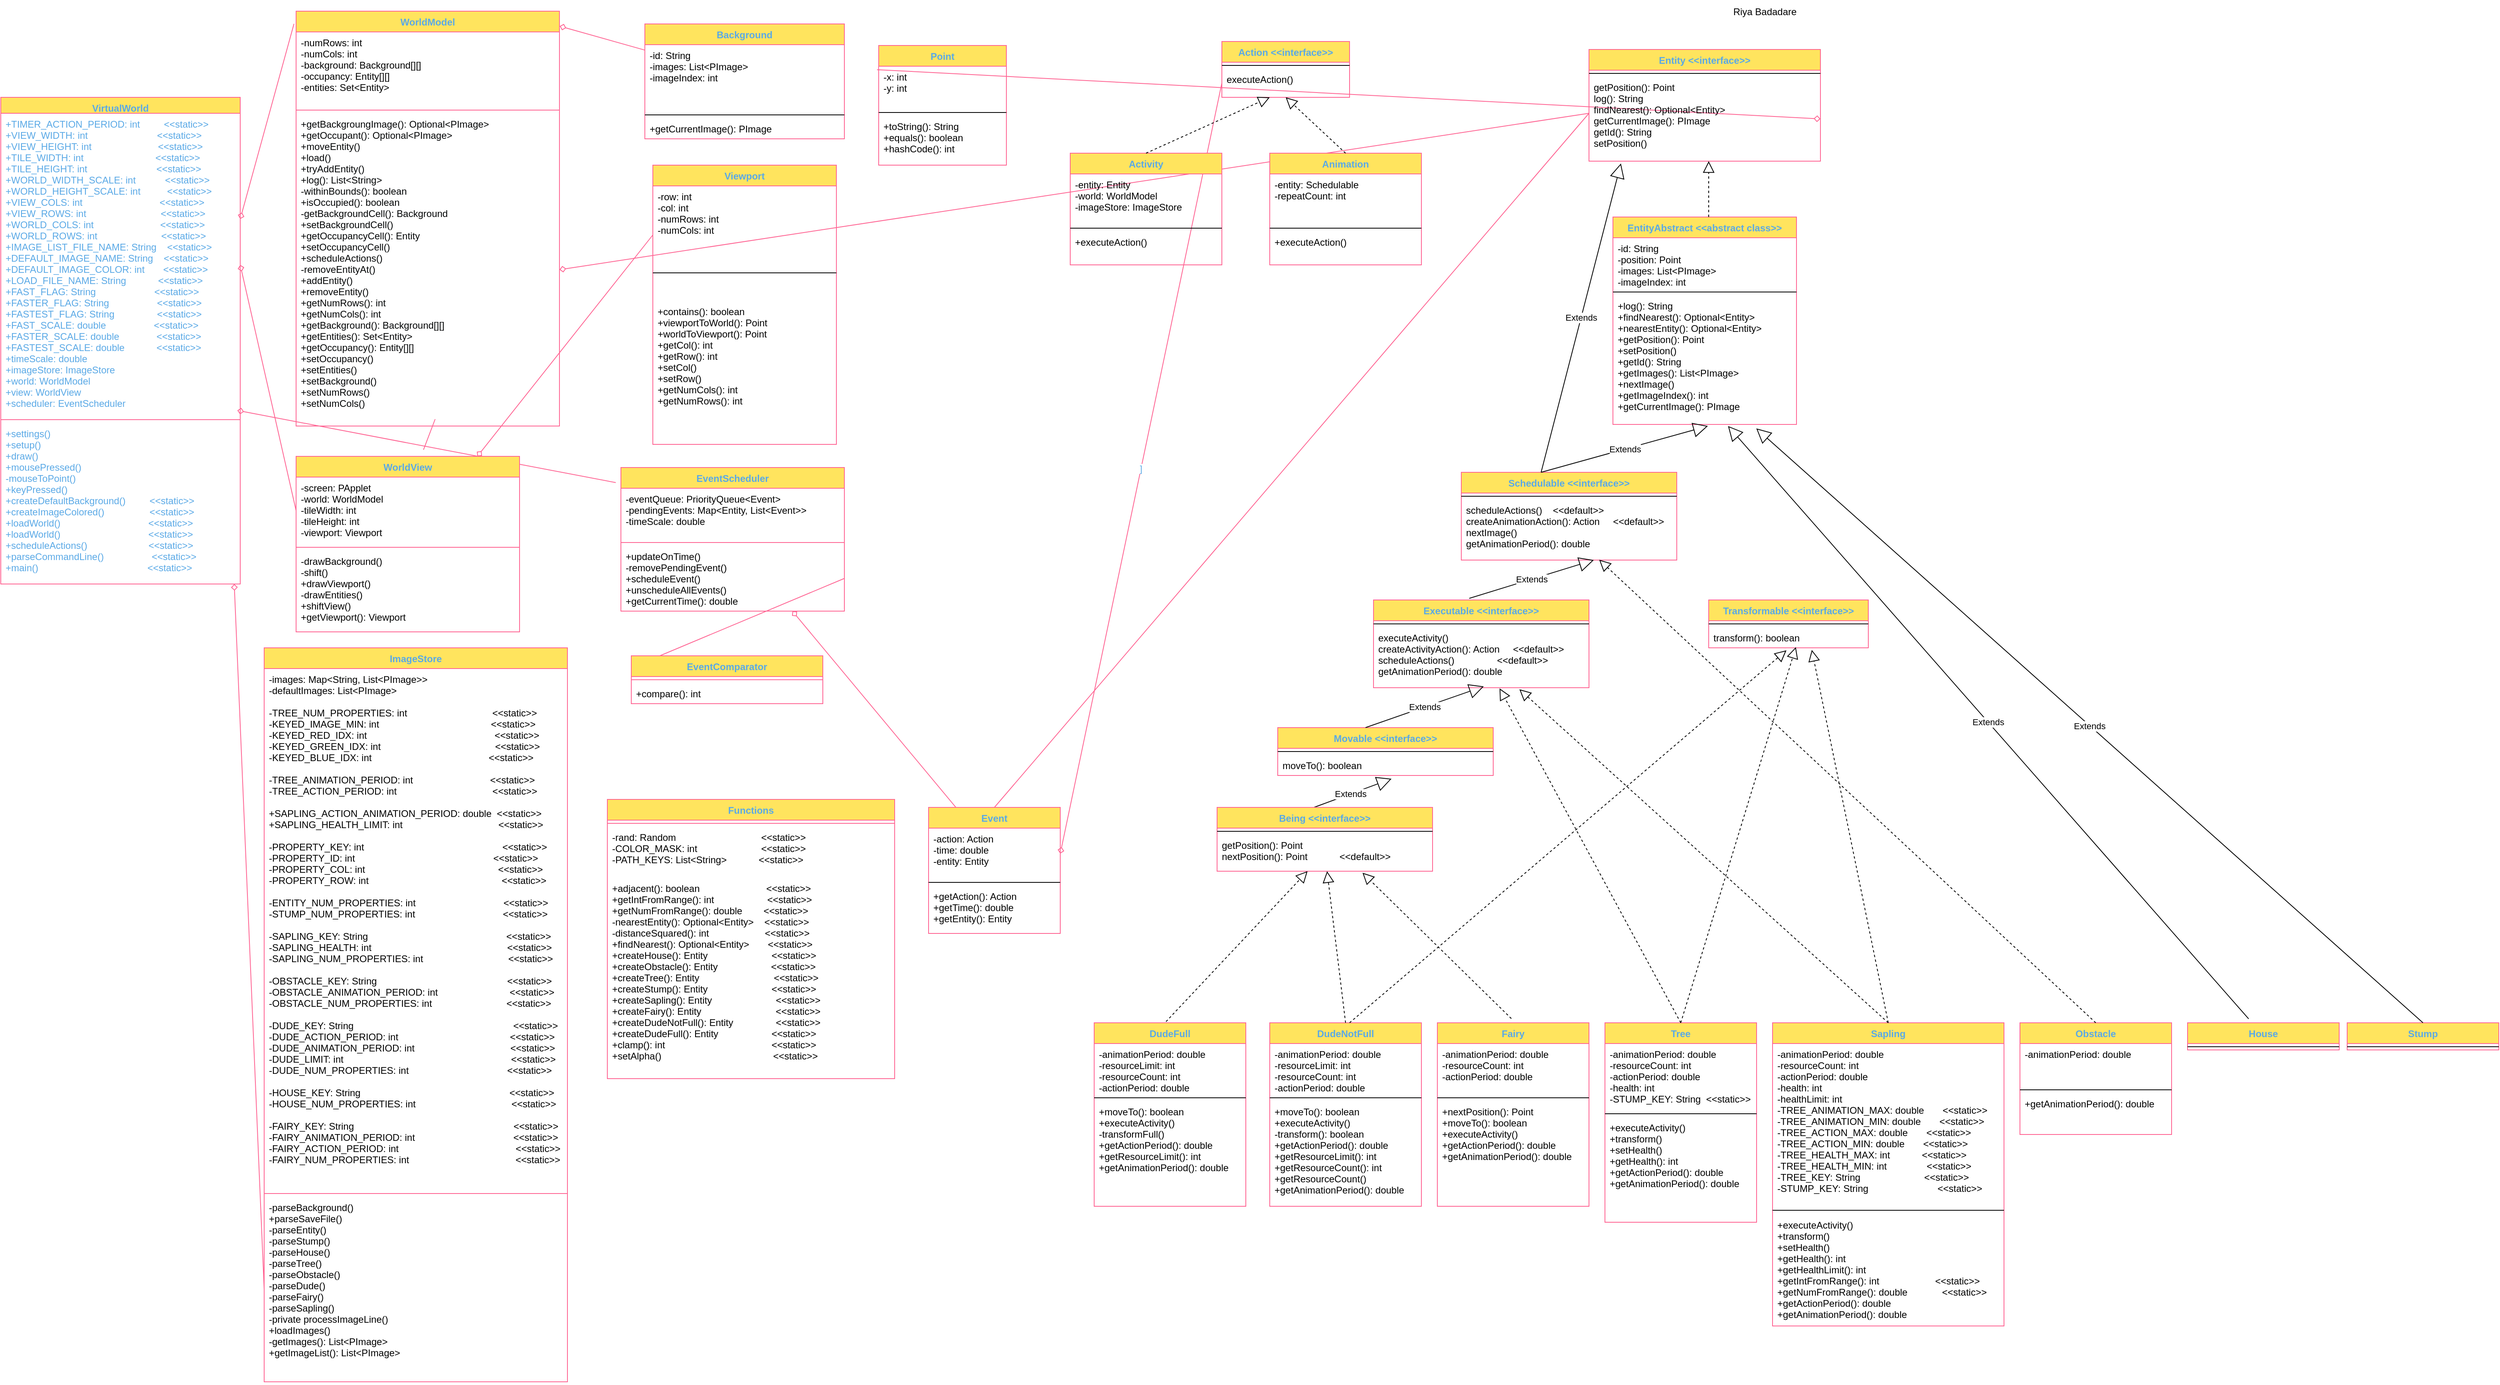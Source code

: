 <mxfile version="20.8.23" type="google"><diagram id="C5RBs43oDa-KdzZeNtuy" name="Page 2"><mxGraphModel dx="1266" dy="635" grid="1" gridSize="10" guides="1" tooltips="1" connect="1" arrows="1" fold="1" page="1" pageScale="1" pageWidth="827" pageHeight="1169" math="0" shadow="0"><root><mxCell id="WIyWlLk6GJQsqaUBKTNV-0"/><mxCell id="WIyWlLk6GJQsqaUBKTNV-1" parent="WIyWlLk6GJQsqaUBKTNV-0"/><mxCell id="nQWvkJgEmfBVC41Sxnat-74" value="" style="graphMlID=e0;endArrow=none;strokeColor=#FF6392;strokeWidth=1.0;startArrow=diamond;startFill=0;endFill=1;exitX=1;exitY=0.25;exitDx=0;exitDy=0;fontColor=#5AA9E6;entryX=-0.008;entryY=-0.286;entryDx=0;entryDy=0;entryPerimeter=0;" parent="WIyWlLk6GJQsqaUBKTNV-1" source="nQWvkJgEmfBVC41Sxnat-89" target="nQWvkJgEmfBVC41Sxnat-96" edge="1"><mxGeometry relative="1" as="geometry"/></mxCell><mxCell id="nQWvkJgEmfBVC41Sxnat-75" value="" style="graphMlID=e1;endArrow=none;strokeColor=#FF6392;strokeWidth=1.0;startArrow=diamond;startFill=0;endFill=1;exitX=1;exitY=0.5;exitDx=0;exitDy=0;fontColor=#5AA9E6;entryX=0;entryY=0.5;entryDx=0;entryDy=0;" parent="WIyWlLk6GJQsqaUBKTNV-1" source="nQWvkJgEmfBVC41Sxnat-90" target="nQWvkJgEmfBVC41Sxnat-98" edge="1"><mxGeometry relative="1" as="geometry"/></mxCell><mxCell id="nQWvkJgEmfBVC41Sxnat-76" value="" style="graphMlID=e2;endArrow=none;strokeColor=#FF6392;strokeWidth=1.0;startArrow=diamond;startFill=0;endFill=1;fontColor=#5AA9E6;entryX=0;entryY=0.25;entryDx=0;entryDy=0;" parent="WIyWlLk6GJQsqaUBKTNV-1" source="nQWvkJgEmfBVC41Sxnat-97" target="nQWvkJgEmfBVC41Sxnat-126" edge="1"><mxGeometry relative="1" as="geometry"><mxPoint x="648" y="240" as="sourcePoint"/></mxGeometry></mxCell><mxCell id="nQWvkJgEmfBVC41Sxnat-77" value="" style="graphMlID=e3;endArrow=none;strokeColor=#FF6392;strokeWidth=1.0;startArrow=diamond;startFill=0;endFill=1;exitX=0.988;exitY=-0.077;exitDx=0;exitDy=0;exitPerimeter=0;fontColor=#5AA9E6;entryX=-0.023;entryY=0.105;entryDx=0;entryDy=0;entryPerimeter=0;" parent="WIyWlLk6GJQsqaUBKTNV-1" source="nQWvkJgEmfBVC41Sxnat-92" target="nQWvkJgEmfBVC41Sxnat-101" edge="1"><mxGeometry relative="1" as="geometry"><mxPoint x="840" y="580" as="targetPoint"/></mxGeometry></mxCell><mxCell id="nQWvkJgEmfBVC41Sxnat-78" value="" style="graphMlID=e4;endArrow=none;strokeColor=#FF6392;strokeWidth=1.0;startArrow=diamond;startFill=0;endFill=1;exitX=0.975;exitY=1;exitDx=0;exitDy=0;exitPerimeter=0;fontColor=#5AA9E6;entryX=0;entryY=0.5;entryDx=0;entryDy=0;" parent="WIyWlLk6GJQsqaUBKTNV-1" source="nQWvkJgEmfBVC41Sxnat-92" target="nQWvkJgEmfBVC41Sxnat-109" edge="1"><mxGeometry relative="1" as="geometry"/></mxCell><mxCell id="nQWvkJgEmfBVC41Sxnat-79" value="" style="graphMlID=e5;endArrow=none;strokeColor=#FF6392;strokeWidth=1.0;startArrow=diamond;startFill=0;endFill=1;fontColor=#5AA9E6;exitX=1.001;exitY=-0.077;exitDx=0;exitDy=0;exitPerimeter=0;" parent="WIyWlLk6GJQsqaUBKTNV-1" source="nQWvkJgEmfBVC41Sxnat-94" target="nQWvkJgEmfBVC41Sxnat-119" edge="1"><mxGeometry relative="1" as="geometry"/></mxCell><mxCell id="nQWvkJgEmfBVC41Sxnat-80" value="" style="graphMlID=e6;endArrow=none;strokeColor=#FF6392;strokeWidth=1.0;startArrow=diamond;startFill=0;endFill=1;fontColor=#5AA9E6;" parent="WIyWlLk6GJQsqaUBKTNV-1" source="nQWvkJgEmfBVC41Sxnat-101" target="nQWvkJgEmfBVC41Sxnat-131" edge="1"><mxGeometry relative="1" as="geometry"/></mxCell><mxCell id="nQWvkJgEmfBVC41Sxnat-81" value="" style="graphMlID=e7;endArrow=none;strokeColor=#FF6392;strokeWidth=1.0;startArrow=none;startFill=1;endFill=1;fontColor=#5AA9E6;entryX=0;entryY=0.25;entryDx=0;entryDy=0;exitX=1;exitY=0.5;exitDx=0;exitDy=0;" parent="WIyWlLk6GJQsqaUBKTNV-1" source="nQWvkJgEmfBVC41Sxnat-104" target="nQWvkJgEmfBVC41Sxnat-110" edge="1"><mxGeometry relative="1" as="geometry"/></mxCell><mxCell id="nQWvkJgEmfBVC41Sxnat-82" value="" style="graphMlID=e8;endArrow=none;strokeColor=#FF6392;strokeWidth=1.0;startArrow=diamond;startFill=0;endFill=1;fontColor=#5AA9E6;exitX=1;exitY=0.5;exitDx=0;exitDy=0;" parent="WIyWlLk6GJQsqaUBKTNV-1" source="nQWvkJgEmfBVC41Sxnat-96" edge="1"><mxGeometry relative="1" as="geometry"><mxPoint x="710" y="80" as="sourcePoint"/><mxPoint x="2010" y="170" as="targetPoint"/></mxGeometry></mxCell><mxCell id="nQWvkJgEmfBVC41Sxnat-83" value="" style="graphMlID=e9;endArrow=none;strokeColor=#FF6392;strokeWidth=1.0;startArrow=diamond;startFill=0;endFill=1;fontColor=#5AA9E6;exitX=1;exitY=0.5;exitDx=0;exitDy=0;entryX=-0.013;entryY=0.08;entryDx=0;entryDy=0;entryPerimeter=0;" parent="WIyWlLk6GJQsqaUBKTNV-1" source="nQWvkJgEmfBVC41Sxnat-125" target="nQWvkJgEmfBVC41Sxnat-138" edge="1"><mxGeometry relative="1" as="geometry"><mxPoint x="2300" y="263" as="sourcePoint"/></mxGeometry></mxCell><mxCell id="nQWvkJgEmfBVC41Sxnat-87" value="" style="graphMlID=e13;endArrow=none;strokeColor=#FF6392;strokeWidth=1.0;startArrow=none;startFill=1;endFill=1;fontColor=#5AA9E6;entryX=0.528;entryY=0.978;entryDx=0;entryDy=0;entryPerimeter=0;exitX=0.57;exitY=-0.037;exitDx=0;exitDy=0;exitPerimeter=0;" parent="WIyWlLk6GJQsqaUBKTNV-1" source="nQWvkJgEmfBVC41Sxnat-97" target="nQWvkJgEmfBVC41Sxnat-96" edge="1"><mxGeometry relative="1" as="geometry"/></mxCell><mxCell id="nQWvkJgEmfBVC41Sxnat-88" value="" style="graphMlID=e14;endArrow=none;strokeColor=#FF6392;strokeWidth=1.0;startArrow=none;startFill=1;endFill=1;fontColor=#5AA9E6;exitX=0.5;exitY=0;exitDx=0;exitDy=0;" parent="WIyWlLk6GJQsqaUBKTNV-1" source="nQWvkJgEmfBVC41Sxnat-130" target="nQWvkJgEmfBVC41Sxnat-125" edge="1"><mxGeometry relative="1" as="geometry"><mxPoint x="1177.699" y="279.661" as="targetPoint"/><Array as="points"><mxPoint x="2010" y="170"/></Array></mxGeometry></mxCell><mxCell id="nQWvkJgEmfBVC41Sxnat-89" value="VirtualWorld" style="swimlane;fontStyle=1;align=center;verticalAlign=top;childLayout=stackLayout;horizontal=1;startSize=20;horizontalStack=0;resizeParent=1;resizeParentMax=0;resizeLast=0;collapsible=1;marginBottom=0;hachureGap=4;pointerEvents=0;fillColor=#FFE45E;strokeColor=#FF6392;fontColor=#5AA9E6;" parent="WIyWlLk6GJQsqaUBKTNV-1" vertex="1"><mxGeometry x="20" y="150" width="300" height="610" as="geometry"/></mxCell><mxCell id="nQWvkJgEmfBVC41Sxnat-90" value="+TIMER_ACTION_PERIOD: int         &lt;&lt;static&gt;&gt;&#10;+VIEW_WIDTH: int                          &lt;&lt;static&gt;&gt;&#10;+VIEW_HEIGHT: int                         &lt;&lt;static&gt;&gt;&#10;+TILE_WIDTH: int                           &lt;&lt;static&gt;&gt;&#10;+TILE_HEIGHT: int                          &lt;&lt;static&gt;&gt;&#10;+WORLD_WIDTH_SCALE: int           &lt;&lt;static&gt;&gt;&#10;+WORLD_HEIGHT_SCALE: int          &lt;&lt;static&gt;&gt;&#10;+VIEW_COLS: int                             &lt;&lt;static&gt;&gt;&#10;+VIEW_ROWS: int                            &lt;&lt;static&gt;&gt;&#10;+WORLD_COLS: int                         &lt;&lt;static&gt;&gt;&#10;+WORLD_ROWS: int                        &lt;&lt;static&gt;&gt;&#10;+IMAGE_LIST_FILE_NAME: String    &lt;&lt;static&gt;&gt;&#10;+DEFAULT_IMAGE_NAME: String    &lt;&lt;static&gt;&gt;&#10;+DEFAULT_IMAGE_COLOR: int       &lt;&lt;static&gt;&gt;&#10;+LOAD_FILE_NAME: String            &lt;&lt;static&gt;&gt;&#10;+FAST_FLAG: String                      &lt;&lt;static&gt;&gt;&#10;+FASTER_FLAG: String                  &lt;&lt;static&gt;&gt;&#10;+FASTEST_FLAG: String                &lt;&lt;static&gt;&gt;&#10;+FAST_SCALE: double                  &lt;&lt;static&gt;&gt;&#10;+FASTER_SCALE: double              &lt;&lt;static&gt;&gt;&#10;+FASTEST_SCALE: double            &lt;&lt;static&gt;&gt;&#10;+timeScale: double&#10;+imageStore: ImageStore&#10;+world: WorldModel&#10;+view: WorldView&#10;+scheduler: EventScheduler" style="text;strokeColor=none;fillColor=none;align=left;verticalAlign=top;spacingLeft=4;spacingRight=4;overflow=hidden;rotatable=0;points=[[0,0.5],[1,0.5]];portConstraint=eastwest;fontColor=#5AA9E6;" parent="nQWvkJgEmfBVC41Sxnat-89" vertex="1"><mxGeometry y="20" width="300" height="380" as="geometry"/></mxCell><mxCell id="nQWvkJgEmfBVC41Sxnat-91" value="" style="line;strokeWidth=1;fillColor=none;align=left;verticalAlign=middle;spacingTop=-1;spacingLeft=3;spacingRight=3;rotatable=0;labelPosition=right;points=[];portConstraint=eastwest;strokeColor=#FF6392;fontColor=#5AA9E6;" parent="nQWvkJgEmfBVC41Sxnat-89" vertex="1"><mxGeometry y="400" width="300" height="8" as="geometry"/></mxCell><mxCell id="nQWvkJgEmfBVC41Sxnat-92" value="+settings()&#10;+setup()&#10;+draw()&#10;+mousePressed()&#10;-mouseToPoint()&#10;+keyPressed()&#10;+createDefaultBackground()         &lt;&lt;static&gt;&gt;&#10;+createImageColored()                 &lt;&lt;static&gt;&gt;&#10;+loadWorld()                                 &lt;&lt;static&gt;&gt;&#10;+loadWorld()                                 &lt;&lt;static&gt;&gt;&#10;+scheduleActions()                       &lt;&lt;static&gt;&gt;&#10;+parseCommandLine()                  &lt;&lt;static&gt;&gt;&#10;+main()                                         &lt;&lt;static&gt;&gt;" style="text;strokeColor=none;fillColor=none;align=left;verticalAlign=top;spacingLeft=4;spacingRight=4;overflow=hidden;rotatable=0;points=[[0,0.5],[1,0.5]];portConstraint=eastwest;fontColor=#5AA9E6;" parent="nQWvkJgEmfBVC41Sxnat-89" vertex="1"><mxGeometry y="408" width="300" height="202" as="geometry"/></mxCell><mxCell id="nQWvkJgEmfBVC41Sxnat-93" value="WorldModel" style="swimlane;fontStyle=1;align=center;verticalAlign=top;childLayout=stackLayout;horizontal=1;startSize=26;horizontalStack=0;resizeParent=1;resizeParentMax=0;resizeLast=0;collapsible=1;marginBottom=0;hachureGap=4;pointerEvents=0;sketch=0;fontColor=#5AA9E6;strokeColor=#FF6392;fillColor=#FFE45E;" parent="WIyWlLk6GJQsqaUBKTNV-1" vertex="1"><mxGeometry x="390" y="42" width="330" height="520" as="geometry"/></mxCell><mxCell id="nQWvkJgEmfBVC41Sxnat-94" value="-numRows: int&#10;-numCols: int&#10;-background: Background[][]&#10;-occupancy: Entity[][]&#10;-entities: Set&lt;Entity&gt;" style="text;strokeColor=none;fillColor=none;align=left;verticalAlign=top;spacingLeft=4;spacingRight=4;overflow=hidden;rotatable=0;points=[[0,0.5],[1,0.5]];portConstraint=eastwest;fontColor=#000000;" parent="nQWvkJgEmfBVC41Sxnat-93" vertex="1"><mxGeometry y="26" width="330" height="94" as="geometry"/></mxCell><mxCell id="nQWvkJgEmfBVC41Sxnat-95" value="" style="line;strokeWidth=1;fillColor=none;align=left;verticalAlign=middle;spacingTop=-1;spacingLeft=3;spacingRight=3;rotatable=0;labelPosition=right;points=[];portConstraint=eastwest;strokeColor=#FF6392;fontColor=#5AA9E6;" parent="nQWvkJgEmfBVC41Sxnat-93" vertex="1"><mxGeometry y="120" width="330" height="8" as="geometry"/></mxCell><mxCell id="nQWvkJgEmfBVC41Sxnat-96" value="+getBackgroungImage(): Optional&lt;PImage&gt;&#10;+getOccupant(): Optional&lt;PImage&gt;&#10;+moveEntity()&#10;+load()&#10;+tryAddEntity()&#10;+log(): List&lt;String&gt;&#10;-withinBounds(): boolean&#10;+isOccupied(): boolean&#10;-getBackgroundCell(): Background&#10;+setBackgroundCell()&#10;+getOccupancyCell(): Entity&#10;+setOccupancyCell()&#10;+scheduleActions()&#10;-removeEntityAt()&#10;+addEntity()&#10;+removeEntity()&#10;+getNumRows(): int&#10;+getNumCols(): int&#10;+getBackground(): Background[][]&#10;+getEntities(): Set&lt;Entity&gt;&#10;+getOccupancy(): Entity[][]&#10;+setOccupancy()&#10;+setEntities()&#10;+setBackground()&#10;+setNumRows()&#10;+setNumCols()" style="text;strokeColor=none;fillColor=none;align=left;verticalAlign=top;spacingLeft=4;spacingRight=4;overflow=hidden;rotatable=0;points=[[0,0.5],[1,0.5]];portConstraint=eastwest;fontColor=#020405;" parent="nQWvkJgEmfBVC41Sxnat-93" vertex="1"><mxGeometry y="128" width="330" height="392" as="geometry"/></mxCell><mxCell id="nQWvkJgEmfBVC41Sxnat-97" value="WorldView" style="swimlane;fontStyle=1;align=center;verticalAlign=top;childLayout=stackLayout;horizontal=1;startSize=26;horizontalStack=0;resizeParent=1;resizeParentMax=0;resizeLast=0;collapsible=1;marginBottom=0;hachureGap=4;pointerEvents=0;sketch=0;fontColor=#5AA9E6;strokeColor=#FF6392;fillColor=#FFE45E;" parent="WIyWlLk6GJQsqaUBKTNV-1" vertex="1"><mxGeometry x="390" y="600" width="280" height="220" as="geometry"/></mxCell><mxCell id="nQWvkJgEmfBVC41Sxnat-98" value="-screen: PApplet&#10;-world: WorldModel&#10;-tileWidth: int&#10;-tileHeight: int&#10;-viewport: Viewport" style="text;strokeColor=none;fillColor=none;align=left;verticalAlign=top;spacingLeft=4;spacingRight=4;overflow=hidden;rotatable=0;points=[[0,0.5],[1,0.5]];portConstraint=eastwest;fontColor=#000000;" parent="nQWvkJgEmfBVC41Sxnat-97" vertex="1"><mxGeometry y="26" width="280" height="84" as="geometry"/></mxCell><mxCell id="nQWvkJgEmfBVC41Sxnat-99" value="" style="line;strokeWidth=1;fillColor=none;align=left;verticalAlign=middle;spacingTop=-1;spacingLeft=3;spacingRight=3;rotatable=0;labelPosition=right;points=[];portConstraint=eastwest;strokeColor=#FF6392;fontColor=#5AA9E6;" parent="nQWvkJgEmfBVC41Sxnat-97" vertex="1"><mxGeometry y="110" width="280" height="8" as="geometry"/></mxCell><mxCell id="nQWvkJgEmfBVC41Sxnat-100" value="-drawBackground()&#10;-shift()&#10;+drawViewport()&#10;-drawEntities()&#10;+shiftView()&#10;+getViewport(): Viewport" style="text;strokeColor=none;fillColor=none;align=left;verticalAlign=top;spacingLeft=4;spacingRight=4;overflow=hidden;rotatable=0;points=[[0,0.5],[1,0.5]];portConstraint=eastwest;fontColor=#000000;" parent="nQWvkJgEmfBVC41Sxnat-97" vertex="1"><mxGeometry y="118" width="280" height="102" as="geometry"/></mxCell><mxCell id="nQWvkJgEmfBVC41Sxnat-101" value="EventScheduler" style="swimlane;fontStyle=1;align=center;verticalAlign=top;childLayout=stackLayout;horizontal=1;startSize=26;horizontalStack=0;resizeParent=1;resizeParentMax=0;resizeLast=0;collapsible=1;marginBottom=0;hachureGap=4;pointerEvents=0;sketch=0;fontColor=#5AA9E6;strokeColor=#FF6392;fillColor=#FFE45E;" parent="WIyWlLk6GJQsqaUBKTNV-1" vertex="1"><mxGeometry x="797" y="614" width="280" height="180" as="geometry"/></mxCell><mxCell id="nQWvkJgEmfBVC41Sxnat-102" value="-eventQueue: PriorityQueue&lt;Event&gt;&#10;-pendingEvents: Map&lt;Entity, List&lt;Event&gt;&gt;&#10;-timeScale: double" style="text;strokeColor=none;fillColor=none;align=left;verticalAlign=top;spacingLeft=4;spacingRight=4;overflow=hidden;rotatable=0;points=[[0,0.5],[1,0.5]];portConstraint=eastwest;fontColor=#000000;" parent="nQWvkJgEmfBVC41Sxnat-101" vertex="1"><mxGeometry y="26" width="280" height="64" as="geometry"/></mxCell><mxCell id="nQWvkJgEmfBVC41Sxnat-103" value="" style="line;strokeWidth=1;fillColor=none;align=left;verticalAlign=middle;spacingTop=-1;spacingLeft=3;spacingRight=3;rotatable=0;labelPosition=right;points=[];portConstraint=eastwest;strokeColor=#FF6392;fontColor=#5AA9E6;" parent="nQWvkJgEmfBVC41Sxnat-101" vertex="1"><mxGeometry y="90" width="280" height="8" as="geometry"/></mxCell><mxCell id="nQWvkJgEmfBVC41Sxnat-104" value="+updateOnTime()&#10;-removePendingEvent()&#10;+scheduleEvent()&#10;+unscheduleAllEvents()&#10;+getCurrentTime(): double" style="text;strokeColor=none;fillColor=none;align=left;verticalAlign=top;spacingLeft=4;spacingRight=4;overflow=hidden;rotatable=0;points=[[0,0.5],[1,0.5]];portConstraint=eastwest;fontColor=#000000;" parent="nQWvkJgEmfBVC41Sxnat-101" vertex="1"><mxGeometry y="98" width="280" height="82" as="geometry"/></mxCell><mxCell id="nQWvkJgEmfBVC41Sxnat-106" value="ImageStore" style="swimlane;fontStyle=1;align=center;verticalAlign=top;childLayout=stackLayout;horizontal=1;startSize=26;horizontalStack=0;resizeParent=1;resizeParentMax=0;resizeLast=0;collapsible=1;marginBottom=0;hachureGap=4;pointerEvents=0;sketch=0;fontColor=#5AA9E6;strokeColor=#FF6392;fillColor=#FFE45E;" parent="WIyWlLk6GJQsqaUBKTNV-1" vertex="1"><mxGeometry x="350" y="840" width="380" height="920" as="geometry"/></mxCell><mxCell id="nQWvkJgEmfBVC41Sxnat-107" value="-images: Map&lt;String, List&lt;PImage&gt;&gt;&#10;-defaultImages: List&lt;PImage&gt;&#10;&#10;-TREE_NUM_PROPERTIES: int                                &lt;&lt;static&gt;&gt;&#10;-KEYED_IMAGE_MIN: int                                          &lt;&lt;static&gt;&gt;&#10;-KEYED_RED_IDX: int                                                &lt;&lt;static&gt;&gt;&#10;-KEYED_GREEN_IDX: int                                           &lt;&lt;static&gt;&gt;&#10;-KEYED_BLUE_IDX: int                                            &lt;&lt;static&gt;&gt;&#10;&#10;-TREE_ANIMATION_PERIOD: int                             &lt;&lt;static&gt;&gt;&#10;-TREE_ACTION_PERIOD: int                                    &lt;&lt;static&gt;&gt;&#10; &#10;+SAPLING_ACTION_ANIMATION_PERIOD: double  &lt;&lt;static&gt;&gt;&#10;+SAPLING_HEALTH_LIMIT: int                                    &lt;&lt;static&gt;&gt;&#10;&#10;-PROPERTY_KEY: int                                                    &lt;&lt;static&gt;&gt;&#10;-PROPERTY_ID: int                                                    &lt;&lt;static&gt;&gt;&#10;-PROPERTY_COL: int                                                  &lt;&lt;static&gt;&gt;&#10;-PROPERTY_ROW: int                                                  &lt;&lt;static&gt;&gt;&#10;&#10;-ENTITY_NUM_PROPERTIES: int                                 &lt;&lt;static&gt;&gt;&#10;-STUMP_NUM_PROPERTIES: int                                 &lt;&lt;static&gt;&gt;&#10;&#10;-SAPLING_KEY: String                                                    &lt;&lt;static&gt;&gt;&#10;-SAPLING_HEALTH: int                                                   &lt;&lt;static&gt;&gt;&#10;-SAPLING_NUM_PROPERTIES: int                                &lt;&lt;static&gt;&gt;&#10;&#10;-OBSTACLE_KEY: String                                                 &lt;&lt;static&gt;&gt;&#10;-OBSTACLE_ANIMATION_PERIOD: int                           &lt;&lt;static&gt;&gt;&#10;-OBSTACLE_NUM_PROPERTIES: int                            &lt;&lt;static&gt;&gt;&#10;&#10;-DUDE_KEY: String                                                            &lt;&lt;static&gt;&gt;&#10;-DUDE_ACTION_PERIOD: int                                          &lt;&lt;static&gt;&gt;&#10;-DUDE_ANIMATION_PERIOD: int                                    &lt;&lt;static&gt;&gt;&#10;-DUDE_LIMIT: int                                                               &lt;&lt;static&gt;&gt;&#10;-DUDE_NUM_PROPERTIES: int                                     &lt;&lt;static&gt;&gt;&#10;&#10;-HOUSE_KEY: String                                                        &lt;&lt;static&gt;&gt;&#10;-HOUSE_NUM_PROPERTIES: int                                    &lt;&lt;static&gt;&gt;&#10;&#10;-FAIRY_KEY: String                                                            &lt;&lt;static&gt;&gt;&#10;-FAIRY_ANIMATION_PERIOD: int                                     &lt;&lt;static&gt;&gt;&#10;-FAIRY_ACTION_PERIOD: int                                            &lt;&lt;static&gt;&gt;&#10;-FAIRY_NUM_PROPERTIES: int                                        &lt;&lt;static&gt;&gt;&#10;" style="text;strokeColor=none;fillColor=none;align=left;verticalAlign=top;spacingLeft=4;spacingRight=4;overflow=hidden;rotatable=0;points=[[0,0.5],[1,0.5]];portConstraint=eastwest;fontColor=#000000;" parent="nQWvkJgEmfBVC41Sxnat-106" vertex="1"><mxGeometry y="26" width="380" height="654" as="geometry"/></mxCell><mxCell id="nQWvkJgEmfBVC41Sxnat-108" value="" style="line;strokeWidth=1;fillColor=none;align=left;verticalAlign=middle;spacingTop=-1;spacingLeft=3;spacingRight=3;rotatable=0;labelPosition=right;points=[];portConstraint=eastwest;strokeColor=#FF6392;fontColor=#5AA9E6;" parent="nQWvkJgEmfBVC41Sxnat-106" vertex="1"><mxGeometry y="680" width="380" height="8" as="geometry"/></mxCell><mxCell id="nQWvkJgEmfBVC41Sxnat-109" value="-parseBackground()&#10;+parseSaveFile()&#10;-parseEntity()&#10;-parseStump()&#10;-parseHouse()&#10;-parseTree()&#10;-parseObstacle()&#10;-parseDude()&#10;-parseFairy()&#10;-parseSapling()&#10;-private processImageLine()&#10;+loadImages()&#10;-getImages(): List&lt;PImage&gt;&#10;+getImageList(): List&lt;PImage&gt;&#10;" style="text;strokeColor=none;fillColor=none;align=left;verticalAlign=top;spacingLeft=4;spacingRight=4;overflow=hidden;rotatable=0;points=[[0,0.5],[1,0.5]];portConstraint=eastwest;fontColor=#000000;" parent="nQWvkJgEmfBVC41Sxnat-106" vertex="1"><mxGeometry y="688" width="380" height="232" as="geometry"/></mxCell><mxCell id="nQWvkJgEmfBVC41Sxnat-110" value="EventComparator" style="swimlane;fontStyle=1;align=center;verticalAlign=top;childLayout=stackLayout;horizontal=1;startSize=26;horizontalStack=0;resizeParent=1;resizeParentMax=0;resizeLast=0;collapsible=1;marginBottom=0;hachureGap=4;pointerEvents=0;sketch=0;fontColor=#5AA9E6;strokeColor=#FF6392;fillColor=#FFE45E;" parent="WIyWlLk6GJQsqaUBKTNV-1" vertex="1"><mxGeometry x="810" y="850" width="240" height="60" as="geometry"/></mxCell><mxCell id="nQWvkJgEmfBVC41Sxnat-112" value="" style="line;strokeWidth=1;fillColor=none;align=left;verticalAlign=middle;spacingTop=-1;spacingLeft=3;spacingRight=3;rotatable=0;labelPosition=right;points=[];portConstraint=eastwest;strokeColor=#FF6392;fontColor=#5AA9E6;" parent="nQWvkJgEmfBVC41Sxnat-110" vertex="1"><mxGeometry y="26" width="240" height="8" as="geometry"/></mxCell><mxCell id="nQWvkJgEmfBVC41Sxnat-113" value="+compare(): int" style="text;strokeColor=none;fillColor=none;align=left;verticalAlign=top;spacingLeft=4;spacingRight=4;overflow=hidden;rotatable=0;points=[[0,0.5],[1,0.5]];portConstraint=eastwest;fontColor=#000000;" parent="nQWvkJgEmfBVC41Sxnat-110" vertex="1"><mxGeometry y="34" width="240" height="26" as="geometry"/></mxCell><mxCell id="nQWvkJgEmfBVC41Sxnat-114" value="Functions" style="swimlane;fontStyle=1;align=center;verticalAlign=top;childLayout=stackLayout;horizontal=1;startSize=26;horizontalStack=0;resizeParent=1;resizeParentMax=0;resizeLast=0;collapsible=1;marginBottom=0;hachureGap=4;pointerEvents=0;sketch=0;fontColor=#5AA9E6;strokeColor=#FF6392;fillColor=#FFE45E;" parent="WIyWlLk6GJQsqaUBKTNV-1" vertex="1"><mxGeometry x="780" y="1030" width="360" height="350" as="geometry"/></mxCell><mxCell id="nQWvkJgEmfBVC41Sxnat-116" value="" style="line;strokeWidth=1;fillColor=none;align=left;verticalAlign=middle;spacingTop=-1;spacingLeft=3;spacingRight=3;rotatable=0;labelPosition=right;points=[];portConstraint=eastwest;strokeColor=#FF6392;fontColor=#5AA9E6;" parent="nQWvkJgEmfBVC41Sxnat-114" vertex="1"><mxGeometry y="26" width="360" height="8" as="geometry"/></mxCell><mxCell id="nQWvkJgEmfBVC41Sxnat-115" value="-rand: Random                                &lt;&lt;static&gt;&gt;&#10;-COLOR_MASK: int                        &lt;&lt;static&gt;&gt;&#10;-PATH_KEYS: List&lt;String&gt;            &lt;&lt;static&gt;&gt;&#10;" style="text;strokeColor=none;fillColor=none;align=left;verticalAlign=top;spacingLeft=4;spacingRight=4;overflow=hidden;rotatable=0;points=[[0,0.5],[1,0.5]];portConstraint=eastwest;fontColor=#000000;" parent="nQWvkJgEmfBVC41Sxnat-114" vertex="1"><mxGeometry y="34" width="360" height="64" as="geometry"/></mxCell><mxCell id="nQWvkJgEmfBVC41Sxnat-117" value="+adjacent(): boolean                         &lt;&lt;static&gt;&gt;&#10;+getIntFromRange(): int                    &lt;&lt;static&gt;&gt;&#10;+getNumFromRange(): double        &lt;&lt;static&gt;&gt;&#10;-nearestEntity(): Optional&lt;Entity&gt;    &lt;&lt;static&gt;&gt;&#10;-distanceSquared(): int                     &lt;&lt;static&gt;&gt;&#10;+findNearest(): Optional&lt;Entity&gt;       &lt;&lt;static&gt;&gt;&#10;+createHouse(): Entity                        &lt;&lt;static&gt;&gt;&#10;+createObstacle(): Entity                    &lt;&lt;static&gt;&gt;&#10;+createTree(): Entity                            &lt;&lt;static&gt;&gt;&#10;+createStump(): Entity                        &lt;&lt;static&gt;&gt;&#10;+createSapling(): Entity                        &lt;&lt;static&gt;&gt;&#10;+createFairy(): Entity                            &lt;&lt;static&gt;&gt;&#10;+createDudeNotFull(): Entity                &lt;&lt;static&gt;&gt;&#10;+createDudeFull(): Entity                    &lt;&lt;static&gt;&gt;&#10;+clamp(): int                                        &lt;&lt;static&gt;&gt;&#10;+setAlpha()                                          &lt;&lt;static&gt;&gt;&#10;" style="text;strokeColor=none;fillColor=none;align=left;verticalAlign=top;spacingLeft=4;spacingRight=4;overflow=hidden;rotatable=0;points=[[0,0.5],[1,0.5]];portConstraint=eastwest;fontColor=#000000;" parent="nQWvkJgEmfBVC41Sxnat-114" vertex="1"><mxGeometry y="98" width="360" height="252" as="geometry"/></mxCell><mxCell id="nQWvkJgEmfBVC41Sxnat-118" value="Background" style="swimlane;fontStyle=1;align=center;verticalAlign=top;childLayout=stackLayout;horizontal=1;startSize=26;horizontalStack=0;resizeParent=1;resizeParentMax=0;resizeLast=0;collapsible=1;marginBottom=0;hachureGap=4;pointerEvents=0;sketch=0;fontColor=#5AA9E6;strokeColor=#FF6392;fillColor=#FFE45E;" parent="WIyWlLk6GJQsqaUBKTNV-1" vertex="1"><mxGeometry x="827" y="58" width="250" height="144" as="geometry"/></mxCell><mxCell id="nQWvkJgEmfBVC41Sxnat-119" value="-id: String&#10;-images: List&lt;PImage&gt;&#10;-imageIndex: int" style="text;strokeColor=none;fillColor=none;align=left;verticalAlign=top;spacingLeft=4;spacingRight=4;overflow=hidden;rotatable=0;points=[[0,0.5],[1,0.5]];portConstraint=eastwest;" parent="nQWvkJgEmfBVC41Sxnat-118" vertex="1"><mxGeometry y="26" width="250" height="84" as="geometry"/></mxCell><mxCell id="nQWvkJgEmfBVC41Sxnat-120" value="" style="line;strokeWidth=1;fillColor=none;align=left;verticalAlign=middle;spacingTop=-1;spacingLeft=3;spacingRight=3;rotatable=0;labelPosition=right;points=[];portConstraint=eastwest;" parent="nQWvkJgEmfBVC41Sxnat-118" vertex="1"><mxGeometry y="110" width="250" height="8" as="geometry"/></mxCell><mxCell id="nQWvkJgEmfBVC41Sxnat-121" value="+getCurrentImage(): PImage" style="text;strokeColor=none;fillColor=none;align=left;verticalAlign=top;spacingLeft=4;spacingRight=4;overflow=hidden;rotatable=0;points=[[0,0.5],[1,0.5]];portConstraint=eastwest;" parent="nQWvkJgEmfBVC41Sxnat-118" vertex="1"><mxGeometry y="118" width="250" height="26" as="geometry"/></mxCell><mxCell id="nQWvkJgEmfBVC41Sxnat-122" value="Entity &lt;&lt;interface&gt;&gt;" style="swimlane;fontStyle=1;align=center;verticalAlign=top;childLayout=stackLayout;horizontal=1;startSize=26;horizontalStack=0;resizeParent=1;resizeParentMax=0;resizeLast=0;collapsible=1;marginBottom=0;hachureGap=4;pointerEvents=0;sketch=0;fontColor=#5AA9E6;strokeColor=#FF6392;fillColor=#FFE45E;" parent="WIyWlLk6GJQsqaUBKTNV-1" vertex="1"><mxGeometry x="2010" y="90" width="290" height="140" as="geometry"/></mxCell><mxCell id="nQWvkJgEmfBVC41Sxnat-124" value="" style="line;strokeWidth=1;fillColor=none;align=left;verticalAlign=middle;spacingTop=-1;spacingLeft=3;spacingRight=3;rotatable=0;labelPosition=right;points=[];portConstraint=eastwest;" parent="nQWvkJgEmfBVC41Sxnat-122" vertex="1"><mxGeometry y="26" width="290" height="8" as="geometry"/></mxCell><mxCell id="nQWvkJgEmfBVC41Sxnat-125" value="getPosition(): Point&#10;log(): String&#10;findNearest(): Optional&lt;Entity&gt;&#10;getCurrentImage(): PImage&#10;getId(): String&#10;setPosition()" style="text;strokeColor=none;fillColor=none;align=left;verticalAlign=top;spacingLeft=4;spacingRight=4;overflow=hidden;rotatable=0;points=[[0,0.5],[1,0.5]];portConstraint=eastwest;" parent="nQWvkJgEmfBVC41Sxnat-122" vertex="1"><mxGeometry y="34" width="290" height="106" as="geometry"/></mxCell><mxCell id="nQWvkJgEmfBVC41Sxnat-126" value="Viewport" style="swimlane;fontStyle=1;align=center;verticalAlign=top;childLayout=stackLayout;horizontal=1;startSize=26;horizontalStack=0;resizeParent=1;resizeParentMax=0;resizeLast=0;collapsible=1;marginBottom=0;hachureGap=4;pointerEvents=0;sketch=0;fontColor=#5AA9E6;strokeColor=#FF6392;fillColor=#FFE45E;" parent="WIyWlLk6GJQsqaUBKTNV-1" vertex="1"><mxGeometry x="837" y="235" width="230" height="350" as="geometry"/></mxCell><mxCell id="nQWvkJgEmfBVC41Sxnat-127" value="-row: int&#10;-col: int&#10;-numRows: int&#10;-numCols: int" style="text;strokeColor=none;fillColor=none;align=left;verticalAlign=top;spacingLeft=4;spacingRight=4;overflow=hidden;rotatable=0;points=[[0,0.5],[1,0.5]];portConstraint=eastwest;" parent="nQWvkJgEmfBVC41Sxnat-126" vertex="1"><mxGeometry y="26" width="230" height="74" as="geometry"/></mxCell><mxCell id="nQWvkJgEmfBVC41Sxnat-128" value="" style="line;strokeWidth=1;fillColor=none;align=left;verticalAlign=middle;spacingTop=-1;spacingLeft=3;spacingRight=3;rotatable=0;labelPosition=right;points=[];portConstraint=eastwest;" parent="nQWvkJgEmfBVC41Sxnat-126" vertex="1"><mxGeometry y="100" width="230" height="70" as="geometry"/></mxCell><mxCell id="OU7PtFkjdcY2HYxIB_fq-8" value="+contains(): boolean&#10;+viewportToWorld(): Point&#10;+worldToViewport(): Point&#10;+getCol(): int&#10;+getRow(): int&#10;+setCol()&#10;+setRow()&#10;+getNumCols(): int&#10;+getNumRows(): int" style="text;strokeColor=none;fillColor=none;align=left;verticalAlign=top;spacingLeft=4;spacingRight=4;overflow=hidden;rotatable=0;points=[[0,0.5],[1,0.5]];portConstraint=eastwest;" parent="nQWvkJgEmfBVC41Sxnat-126" vertex="1"><mxGeometry y="170" width="230" height="180" as="geometry"/></mxCell><mxCell id="nQWvkJgEmfBVC41Sxnat-130" value="Event" style="swimlane;fontStyle=1;align=center;verticalAlign=top;childLayout=stackLayout;horizontal=1;startSize=26;horizontalStack=0;resizeParent=1;resizeParentMax=0;resizeLast=0;collapsible=1;marginBottom=0;hachureGap=4;pointerEvents=0;sketch=0;fontColor=#5AA9E6;strokeColor=#FF6392;fillColor=#FFE45E;" parent="WIyWlLk6GJQsqaUBKTNV-1" vertex="1"><mxGeometry x="1182.5" y="1040" width="165" height="158" as="geometry"/></mxCell><mxCell id="nQWvkJgEmfBVC41Sxnat-131" value="-action: Action&#10;-time: double&#10;-entity: Entity" style="text;strokeColor=none;fillColor=none;align=left;verticalAlign=top;spacingLeft=4;spacingRight=4;overflow=hidden;rotatable=0;points=[[0,0.5],[1,0.5]];portConstraint=eastwest;" parent="nQWvkJgEmfBVC41Sxnat-130" vertex="1"><mxGeometry y="26" width="165" height="64" as="geometry"/></mxCell><mxCell id="nQWvkJgEmfBVC41Sxnat-132" value="" style="line;strokeWidth=1;fillColor=none;align=left;verticalAlign=middle;spacingTop=-1;spacingLeft=3;spacingRight=3;rotatable=0;labelPosition=right;points=[];portConstraint=eastwest;" parent="nQWvkJgEmfBVC41Sxnat-130" vertex="1"><mxGeometry y="90" width="165" height="8" as="geometry"/></mxCell><mxCell id="nQWvkJgEmfBVC41Sxnat-133" value="+getAction(): Action&#10;+getTime(): double&#10;+getEntity(): Entity" style="text;strokeColor=none;fillColor=none;align=left;verticalAlign=top;spacingLeft=4;spacingRight=4;overflow=hidden;rotatable=0;points=[[0,0.5],[1,0.5]];portConstraint=eastwest;" parent="nQWvkJgEmfBVC41Sxnat-130" vertex="1"><mxGeometry y="98" width="165" height="60" as="geometry"/></mxCell><mxCell id="nQWvkJgEmfBVC41Sxnat-137" value="Point" style="swimlane;fontStyle=1;align=center;verticalAlign=top;childLayout=stackLayout;horizontal=1;startSize=26;horizontalStack=0;resizeParent=1;resizeParentMax=0;resizeLast=0;collapsible=1;marginBottom=0;hachureGap=4;pointerEvents=0;sketch=0;fontColor=#5AA9E6;strokeColor=#FF6392;fillColor=#FFE45E;" parent="WIyWlLk6GJQsqaUBKTNV-1" vertex="1"><mxGeometry x="1120" y="85" width="160" height="150" as="geometry"/></mxCell><mxCell id="nQWvkJgEmfBVC41Sxnat-138" value="-x: int&#10;-y: int" style="text;strokeColor=none;fillColor=none;align=left;verticalAlign=top;spacingLeft=4;spacingRight=4;overflow=hidden;rotatable=0;points=[[0,0.5],[1,0.5]];portConstraint=eastwest;" parent="nQWvkJgEmfBVC41Sxnat-137" vertex="1"><mxGeometry y="26" width="160" height="54" as="geometry"/></mxCell><mxCell id="nQWvkJgEmfBVC41Sxnat-139" value="" style="line;strokeWidth=1;fillColor=none;align=left;verticalAlign=middle;spacingTop=-1;spacingLeft=3;spacingRight=3;rotatable=0;labelPosition=right;points=[];portConstraint=eastwest;" parent="nQWvkJgEmfBVC41Sxnat-137" vertex="1"><mxGeometry y="80" width="160" height="8" as="geometry"/></mxCell><mxCell id="nQWvkJgEmfBVC41Sxnat-140" value="+toString(): String&#10;+equals(): boolean&#10;+hashCode(): int" style="text;strokeColor=none;fillColor=none;align=left;verticalAlign=top;spacingLeft=4;spacingRight=4;overflow=hidden;rotatable=0;points=[[0,0.5],[1,0.5]];portConstraint=eastwest;" parent="nQWvkJgEmfBVC41Sxnat-137" vertex="1"><mxGeometry y="88" width="160" height="62" as="geometry"/></mxCell><mxCell id="nQWvkJgEmfBVC41Sxnat-141" value="Action &lt;&lt;interface&gt;&gt;" style="swimlane;fontStyle=1;align=center;verticalAlign=top;childLayout=stackLayout;horizontal=1;startSize=26;horizontalStack=0;resizeParent=1;resizeParentMax=0;resizeLast=0;collapsible=1;marginBottom=0;hachureGap=4;pointerEvents=0;sketch=0;fontColor=#5AA9E6;strokeColor=#FF6392;fillColor=#FFE45E;" parent="WIyWlLk6GJQsqaUBKTNV-1" vertex="1"><mxGeometry x="1550" y="80" width="160" height="70" as="geometry"/></mxCell><mxCell id="nQWvkJgEmfBVC41Sxnat-143" value="" style="line;strokeWidth=1;fillColor=none;align=left;verticalAlign=middle;spacingTop=-1;spacingLeft=3;spacingRight=3;rotatable=0;labelPosition=right;points=[];portConstraint=eastwest;" parent="nQWvkJgEmfBVC41Sxnat-141" vertex="1"><mxGeometry y="26" width="160" height="8" as="geometry"/></mxCell><mxCell id="nQWvkJgEmfBVC41Sxnat-144" value="executeAction()" style="text;strokeColor=none;fillColor=none;align=left;verticalAlign=top;spacingLeft=4;spacingRight=4;overflow=hidden;rotatable=0;points=[[0,0.5],[1,0.5]];portConstraint=eastwest;" parent="nQWvkJgEmfBVC41Sxnat-141" vertex="1"><mxGeometry y="34" width="160" height="36" as="geometry"/></mxCell><mxCell id="OU7PtFkjdcY2HYxIB_fq-6" value="Riya Badadare" style="text;html=1;align=center;verticalAlign=middle;resizable=0;points=[];autosize=1;strokeColor=none;fillColor=none;" parent="WIyWlLk6GJQsqaUBKTNV-1" vertex="1"><mxGeometry x="2180" y="28" width="100" height="30" as="geometry"/></mxCell><mxCell id="m3NIxuFfUCnxWs1x6bNd-0" value="EntityAbstract &lt;&lt;abstract class&gt;&gt;" style="swimlane;fontStyle=1;align=center;verticalAlign=top;childLayout=stackLayout;horizontal=1;startSize=26;horizontalStack=0;resizeParent=1;resizeParentMax=0;resizeLast=0;collapsible=1;marginBottom=0;hachureGap=4;pointerEvents=0;sketch=0;fontColor=#5AA9E6;strokeColor=#FF6392;fillColor=#FFE45E;" parent="WIyWlLk6GJQsqaUBKTNV-1" vertex="1"><mxGeometry x="2040" y="300" width="230" height="260" as="geometry"/></mxCell><mxCell id="m3NIxuFfUCnxWs1x6bNd-1" value="-id: String&#10;-position: Point&#10;-images: List&lt;PImage&gt;&#10;-imageIndex: int" style="text;strokeColor=none;fillColor=none;align=left;verticalAlign=top;spacingLeft=4;spacingRight=4;overflow=hidden;rotatable=0;points=[[0,0.5],[1,0.5]];portConstraint=eastwest;" parent="m3NIxuFfUCnxWs1x6bNd-0" vertex="1"><mxGeometry y="26" width="230" height="64" as="geometry"/></mxCell><mxCell id="m3NIxuFfUCnxWs1x6bNd-2" value="" style="line;strokeWidth=1;fillColor=none;align=left;verticalAlign=middle;spacingTop=-1;spacingLeft=3;spacingRight=3;rotatable=0;labelPosition=right;points=[];portConstraint=eastwest;" parent="m3NIxuFfUCnxWs1x6bNd-0" vertex="1"><mxGeometry y="90" width="230" height="8" as="geometry"/></mxCell><mxCell id="m3NIxuFfUCnxWs1x6bNd-3" value="+log(): String&#10;+findNearest(): Optional&lt;Entity&gt;&#10;+nearestEntity(): Optional&lt;Entity&gt;&#10;+getPosition(): Point&#10;+setPosition()&#10;+getId(): String&#10;+getImages(): List&lt;PImage&gt;&#10;+nextImage()&#10;+getImageIndex(): int&#10;+getCurrentImage(): PImage" style="text;strokeColor=none;fillColor=none;align=left;verticalAlign=top;spacingLeft=4;spacingRight=4;overflow=hidden;rotatable=0;points=[[0,0.5],[1,0.5]];portConstraint=eastwest;" parent="m3NIxuFfUCnxWs1x6bNd-0" vertex="1"><mxGeometry y="98" width="230" height="162" as="geometry"/></mxCell><mxCell id="m3NIxuFfUCnxWs1x6bNd-7" value="" style="endArrow=block;dashed=1;endFill=0;endSize=12;html=1;rounded=0;" parent="WIyWlLk6GJQsqaUBKTNV-1" edge="1"><mxGeometry width="160" relative="1" as="geometry"><mxPoint x="2160" y="300" as="sourcePoint"/><mxPoint x="2160" y="230" as="targetPoint"/></mxGeometry></mxCell><mxCell id="m3NIxuFfUCnxWs1x6bNd-9" value="Schedulable &lt;&lt;interface&gt;&gt;" style="swimlane;fontStyle=1;align=center;verticalAlign=top;childLayout=stackLayout;horizontal=1;startSize=26;horizontalStack=0;resizeParent=1;resizeParentMax=0;resizeLast=0;collapsible=1;marginBottom=0;hachureGap=4;pointerEvents=0;sketch=0;fontColor=#5AA9E6;strokeColor=#FF6392;fillColor=#FFE45E;" parent="WIyWlLk6GJQsqaUBKTNV-1" vertex="1"><mxGeometry x="1850" y="620" width="270" height="110" as="geometry"/></mxCell><mxCell id="m3NIxuFfUCnxWs1x6bNd-11" value="" style="line;strokeWidth=1;fillColor=none;align=left;verticalAlign=middle;spacingTop=-1;spacingLeft=3;spacingRight=3;rotatable=0;labelPosition=right;points=[];portConstraint=eastwest;" parent="m3NIxuFfUCnxWs1x6bNd-9" vertex="1"><mxGeometry y="26" width="270" height="8" as="geometry"/></mxCell><mxCell id="m3NIxuFfUCnxWs1x6bNd-12" value="scheduleActions()    &lt;&lt;default&gt;&gt;&#10;createAnimationAction(): Action     &lt;&lt;default&gt;&gt;&#10;nextImage()&#10;getAnimationPeriod(): double" style="text;strokeColor=none;fillColor=none;align=left;verticalAlign=top;spacingLeft=4;spacingRight=4;overflow=hidden;rotatable=0;points=[[0,0.5],[1,0.5]];portConstraint=eastwest;" parent="m3NIxuFfUCnxWs1x6bNd-9" vertex="1"><mxGeometry y="34" width="270" height="76" as="geometry"/></mxCell><mxCell id="m3NIxuFfUCnxWs1x6bNd-14" value="Extends" style="endArrow=block;endSize=16;endFill=0;html=1;rounded=0;" parent="WIyWlLk6GJQsqaUBKTNV-1" edge="1"><mxGeometry width="160" relative="1" as="geometry"><mxPoint x="1950" y="620" as="sourcePoint"/><mxPoint x="2159" y="562" as="targetPoint"/></mxGeometry></mxCell><mxCell id="m3NIxuFfUCnxWs1x6bNd-19" value="Extends" style="endArrow=block;endSize=16;endFill=0;html=1;rounded=0;entryX=0.138;entryY=1.027;entryDx=0;entryDy=0;entryPerimeter=0;" parent="WIyWlLk6GJQsqaUBKTNV-1" target="nQWvkJgEmfBVC41Sxnat-125" edge="1"><mxGeometry width="160" relative="1" as="geometry"><mxPoint x="1950" y="620" as="sourcePoint"/><mxPoint x="1980" y="420" as="targetPoint"/></mxGeometry></mxCell><mxCell id="m3NIxuFfUCnxWs1x6bNd-20" value="Executable &lt;&lt;interface&gt;&gt;" style="swimlane;fontStyle=1;align=center;verticalAlign=top;childLayout=stackLayout;horizontal=1;startSize=26;horizontalStack=0;resizeParent=1;resizeParentMax=0;resizeLast=0;collapsible=1;marginBottom=0;hachureGap=4;pointerEvents=0;sketch=0;fontColor=#5AA9E6;strokeColor=#FF6392;fillColor=#FFE45E;" parent="WIyWlLk6GJQsqaUBKTNV-1" vertex="1"><mxGeometry x="1740" y="780" width="270" height="110" as="geometry"/></mxCell><mxCell id="m3NIxuFfUCnxWs1x6bNd-21" value="" style="line;strokeWidth=1;fillColor=none;align=left;verticalAlign=middle;spacingTop=-1;spacingLeft=3;spacingRight=3;rotatable=0;labelPosition=right;points=[];portConstraint=eastwest;" parent="m3NIxuFfUCnxWs1x6bNd-20" vertex="1"><mxGeometry y="26" width="270" height="8" as="geometry"/></mxCell><mxCell id="m3NIxuFfUCnxWs1x6bNd-22" value="executeActivity()&#10;createActivityAction(): Action     &lt;&lt;default&gt;&gt;&#10;scheduleActions()                &lt;&lt;default&gt;&gt;&#10;getAnimationPeriod(): double" style="text;strokeColor=none;fillColor=none;align=left;verticalAlign=top;spacingLeft=4;spacingRight=4;overflow=hidden;rotatable=0;points=[[0,0.5],[1,0.5]];portConstraint=eastwest;" parent="m3NIxuFfUCnxWs1x6bNd-20" vertex="1"><mxGeometry y="34" width="270" height="76" as="geometry"/></mxCell><mxCell id="m3NIxuFfUCnxWs1x6bNd-23" value="Extends" style="endArrow=block;endSize=16;endFill=0;html=1;rounded=0;" parent="WIyWlLk6GJQsqaUBKTNV-1" edge="1"><mxGeometry width="160" relative="1" as="geometry"><mxPoint x="1860" y="778" as="sourcePoint"/><mxPoint x="2016" y="730" as="targetPoint"/></mxGeometry></mxCell><mxCell id="m3NIxuFfUCnxWs1x6bNd-24" value="Movable &lt;&lt;interface&gt;&gt;" style="swimlane;fontStyle=1;align=center;verticalAlign=top;childLayout=stackLayout;horizontal=1;startSize=26;horizontalStack=0;resizeParent=1;resizeParentMax=0;resizeLast=0;collapsible=1;marginBottom=0;hachureGap=4;pointerEvents=0;sketch=0;fontColor=#5AA9E6;strokeColor=#FF6392;fillColor=#FFE45E;" parent="WIyWlLk6GJQsqaUBKTNV-1" vertex="1"><mxGeometry x="1620" y="940" width="270" height="60" as="geometry"/></mxCell><mxCell id="m3NIxuFfUCnxWs1x6bNd-25" value="" style="line;strokeWidth=1;fillColor=none;align=left;verticalAlign=middle;spacingTop=-1;spacingLeft=3;spacingRight=3;rotatable=0;labelPosition=right;points=[];portConstraint=eastwest;" parent="m3NIxuFfUCnxWs1x6bNd-24" vertex="1"><mxGeometry y="26" width="270" height="8" as="geometry"/></mxCell><mxCell id="m3NIxuFfUCnxWs1x6bNd-26" value="moveTo(): boolean" style="text;strokeColor=none;fillColor=none;align=left;verticalAlign=top;spacingLeft=4;spacingRight=4;overflow=hidden;rotatable=0;points=[[0,0.5],[1,0.5]];portConstraint=eastwest;" parent="m3NIxuFfUCnxWs1x6bNd-24" vertex="1"><mxGeometry y="34" width="270" height="26" as="geometry"/></mxCell><mxCell id="m3NIxuFfUCnxWs1x6bNd-31" value="Extends" style="endArrow=block;endSize=16;endFill=0;html=1;rounded=0;entryX=0.528;entryY=1.16;entryDx=0;entryDy=0;entryPerimeter=0;" parent="m3NIxuFfUCnxWs1x6bNd-24" target="m3NIxuFfUCnxWs1x6bNd-26" edge="1"><mxGeometry width="160" relative="1" as="geometry"><mxPoint x="40" y="102" as="sourcePoint"/><mxPoint x="188" y="50" as="targetPoint"/></mxGeometry></mxCell><mxCell id="m3NIxuFfUCnxWs1x6bNd-27" value="Extends" style="endArrow=block;endSize=16;endFill=0;html=1;rounded=0;entryX=0.512;entryY=0.978;entryDx=0;entryDy=0;entryPerimeter=0;" parent="WIyWlLk6GJQsqaUBKTNV-1" target="m3NIxuFfUCnxWs1x6bNd-22" edge="1"><mxGeometry width="160" relative="1" as="geometry"><mxPoint x="1730" y="940" as="sourcePoint"/><mxPoint x="1886" y="892" as="targetPoint"/></mxGeometry></mxCell><mxCell id="m3NIxuFfUCnxWs1x6bNd-28" value="Being &lt;&lt;interface&gt;&gt;" style="swimlane;fontStyle=1;align=center;verticalAlign=top;childLayout=stackLayout;horizontal=1;startSize=26;horizontalStack=0;resizeParent=1;resizeParentMax=0;resizeLast=0;collapsible=1;marginBottom=0;hachureGap=4;pointerEvents=0;sketch=0;fontColor=#5AA9E6;strokeColor=#FF6392;fillColor=#FFE45E;" parent="WIyWlLk6GJQsqaUBKTNV-1" vertex="1"><mxGeometry x="1544" y="1040" width="270" height="80" as="geometry"/></mxCell><mxCell id="m3NIxuFfUCnxWs1x6bNd-29" value="" style="line;strokeWidth=1;fillColor=none;align=left;verticalAlign=middle;spacingTop=-1;spacingLeft=3;spacingRight=3;rotatable=0;labelPosition=right;points=[];portConstraint=eastwest;" parent="m3NIxuFfUCnxWs1x6bNd-28" vertex="1"><mxGeometry y="26" width="270" height="8" as="geometry"/></mxCell><mxCell id="m3NIxuFfUCnxWs1x6bNd-30" value="getPosition(): Point&#10;nextPosition(): Point            &lt;&lt;default&gt;&gt;" style="text;strokeColor=none;fillColor=none;align=left;verticalAlign=top;spacingLeft=4;spacingRight=4;overflow=hidden;rotatable=0;points=[[0,0.5],[1,0.5]];portConstraint=eastwest;" parent="m3NIxuFfUCnxWs1x6bNd-28" vertex="1"><mxGeometry y="34" width="270" height="46" as="geometry"/></mxCell><mxCell id="m3NIxuFfUCnxWs1x6bNd-32" value="Transformable &lt;&lt;interface&gt;&gt;" style="swimlane;fontStyle=1;align=center;verticalAlign=top;childLayout=stackLayout;horizontal=1;startSize=26;horizontalStack=0;resizeParent=1;resizeParentMax=0;resizeLast=0;collapsible=1;marginBottom=0;hachureGap=4;pointerEvents=0;sketch=0;fontColor=#5AA9E6;strokeColor=#FF6392;fillColor=#FFE45E;" parent="WIyWlLk6GJQsqaUBKTNV-1" vertex="1"><mxGeometry x="2160" y="780" width="200" height="60" as="geometry"/></mxCell><mxCell id="m3NIxuFfUCnxWs1x6bNd-33" value="" style="line;strokeWidth=1;fillColor=none;align=left;verticalAlign=middle;spacingTop=-1;spacingLeft=3;spacingRight=3;rotatable=0;labelPosition=right;points=[];portConstraint=eastwest;" parent="m3NIxuFfUCnxWs1x6bNd-32" vertex="1"><mxGeometry y="26" width="200" height="8" as="geometry"/></mxCell><mxCell id="m3NIxuFfUCnxWs1x6bNd-34" value="transform(): boolean" style="text;strokeColor=none;fillColor=none;align=left;verticalAlign=top;spacingLeft=4;spacingRight=4;overflow=hidden;rotatable=0;points=[[0,0.5],[1,0.5]];portConstraint=eastwest;" parent="m3NIxuFfUCnxWs1x6bNd-32" vertex="1"><mxGeometry y="34" width="200" height="26" as="geometry"/></mxCell><mxCell id="m3NIxuFfUCnxWs1x6bNd-36" value="DudeFull" style="swimlane;fontStyle=1;align=center;verticalAlign=top;childLayout=stackLayout;horizontal=1;startSize=26;horizontalStack=0;resizeParent=1;resizeParentMax=0;resizeLast=0;collapsible=1;marginBottom=0;hachureGap=4;pointerEvents=0;sketch=0;fontColor=#5AA9E6;strokeColor=#FF6392;fillColor=#FFE45E;" parent="WIyWlLk6GJQsqaUBKTNV-1" vertex="1"><mxGeometry x="1390" y="1310" width="190" height="230" as="geometry"/></mxCell><mxCell id="m3NIxuFfUCnxWs1x6bNd-37" value="-animationPeriod: double&#10;-resourceLimit: int&#10;-resourceCount: int&#10;-actionPeriod: double" style="text;strokeColor=none;fillColor=none;align=left;verticalAlign=top;spacingLeft=4;spacingRight=4;overflow=hidden;rotatable=0;points=[[0,0.5],[1,0.5]];portConstraint=eastwest;" parent="m3NIxuFfUCnxWs1x6bNd-36" vertex="1"><mxGeometry y="26" width="190" height="64" as="geometry"/></mxCell><mxCell id="m3NIxuFfUCnxWs1x6bNd-38" value="" style="line;strokeWidth=1;fillColor=none;align=left;verticalAlign=middle;spacingTop=-1;spacingLeft=3;spacingRight=3;rotatable=0;labelPosition=right;points=[];portConstraint=eastwest;" parent="m3NIxuFfUCnxWs1x6bNd-36" vertex="1"><mxGeometry y="90" width="190" height="8" as="geometry"/></mxCell><mxCell id="m3NIxuFfUCnxWs1x6bNd-39" value="+moveTo(): boolean&#10;+executeActivity()&#10;-transformFull()&#10;+getActionPeriod(): double&#10;+getResourceLimit(): int&#10;+getAnimationPeriod(): double" style="text;strokeColor=none;fillColor=none;align=left;verticalAlign=top;spacingLeft=4;spacingRight=4;overflow=hidden;rotatable=0;points=[[0,0.5],[1,0.5]];portConstraint=eastwest;" parent="m3NIxuFfUCnxWs1x6bNd-36" vertex="1"><mxGeometry y="98" width="190" height="132" as="geometry"/></mxCell><mxCell id="m3NIxuFfUCnxWs1x6bNd-41" value="DudeNotFull" style="swimlane;fontStyle=1;align=center;verticalAlign=top;childLayout=stackLayout;horizontal=1;startSize=26;horizontalStack=0;resizeParent=1;resizeParentMax=0;resizeLast=0;collapsible=1;marginBottom=0;hachureGap=4;pointerEvents=0;sketch=0;fontColor=#5AA9E6;strokeColor=#FF6392;fillColor=#FFE45E;" parent="WIyWlLk6GJQsqaUBKTNV-1" vertex="1"><mxGeometry x="1610" y="1310" width="190" height="230" as="geometry"/></mxCell><mxCell id="m3NIxuFfUCnxWs1x6bNd-42" value="-animationPeriod: double&#10;-resourceLimit: int&#10;-resourceCount: int&#10;-actionPeriod: double" style="text;strokeColor=none;fillColor=none;align=left;verticalAlign=top;spacingLeft=4;spacingRight=4;overflow=hidden;rotatable=0;points=[[0,0.5],[1,0.5]];portConstraint=eastwest;" parent="m3NIxuFfUCnxWs1x6bNd-41" vertex="1"><mxGeometry y="26" width="190" height="64" as="geometry"/></mxCell><mxCell id="m3NIxuFfUCnxWs1x6bNd-43" value="" style="line;strokeWidth=1;fillColor=none;align=left;verticalAlign=middle;spacingTop=-1;spacingLeft=3;spacingRight=3;rotatable=0;labelPosition=right;points=[];portConstraint=eastwest;" parent="m3NIxuFfUCnxWs1x6bNd-41" vertex="1"><mxGeometry y="90" width="190" height="8" as="geometry"/></mxCell><mxCell id="m3NIxuFfUCnxWs1x6bNd-44" value="+moveTo(): boolean&#10;+executeActivity()&#10;-transform(): boolean&#10;+getActionPeriod(): double&#10;+getResourceLimit(): int&#10;+getResourceCount(): int&#10;+getResourceCount()&#10;+getAnimationPeriod(): double" style="text;strokeColor=none;fillColor=none;align=left;verticalAlign=top;spacingLeft=4;spacingRight=4;overflow=hidden;rotatable=0;points=[[0,0.5],[1,0.5]];portConstraint=eastwest;" parent="m3NIxuFfUCnxWs1x6bNd-41" vertex="1"><mxGeometry y="98" width="190" height="132" as="geometry"/></mxCell><mxCell id="m3NIxuFfUCnxWs1x6bNd-46" value="Fairy" style="swimlane;fontStyle=1;align=center;verticalAlign=top;childLayout=stackLayout;horizontal=1;startSize=26;horizontalStack=0;resizeParent=1;resizeParentMax=0;resizeLast=0;collapsible=1;marginBottom=0;hachureGap=4;pointerEvents=0;sketch=0;fontColor=#5AA9E6;strokeColor=#FF6392;fillColor=#FFE45E;" parent="WIyWlLk6GJQsqaUBKTNV-1" vertex="1"><mxGeometry x="1820" y="1310" width="190" height="230" as="geometry"/></mxCell><mxCell id="m3NIxuFfUCnxWs1x6bNd-47" value="-animationPeriod: double&#10;-resourceCount: int&#10;-actionPeriod: double" style="text;strokeColor=none;fillColor=none;align=left;verticalAlign=top;spacingLeft=4;spacingRight=4;overflow=hidden;rotatable=0;points=[[0,0.5],[1,0.5]];portConstraint=eastwest;" parent="m3NIxuFfUCnxWs1x6bNd-46" vertex="1"><mxGeometry y="26" width="190" height="64" as="geometry"/></mxCell><mxCell id="m3NIxuFfUCnxWs1x6bNd-48" value="" style="line;strokeWidth=1;fillColor=none;align=left;verticalAlign=middle;spacingTop=-1;spacingLeft=3;spacingRight=3;rotatable=0;labelPosition=right;points=[];portConstraint=eastwest;" parent="m3NIxuFfUCnxWs1x6bNd-46" vertex="1"><mxGeometry y="90" width="190" height="8" as="geometry"/></mxCell><mxCell id="m3NIxuFfUCnxWs1x6bNd-49" value="+nextPosition(): Point&#10;+moveTo(): boolean&#10;+executeActivity()&#10;+getActionPeriod(): double&#10;+getAnimationPeriod(): double" style="text;strokeColor=none;fillColor=none;align=left;verticalAlign=top;spacingLeft=4;spacingRight=4;overflow=hidden;rotatable=0;points=[[0,0.5],[1,0.5]];portConstraint=eastwest;" parent="m3NIxuFfUCnxWs1x6bNd-46" vertex="1"><mxGeometry y="98" width="190" height="132" as="geometry"/></mxCell><mxCell id="m3NIxuFfUCnxWs1x6bNd-50" value="Tree" style="swimlane;fontStyle=1;align=center;verticalAlign=top;childLayout=stackLayout;horizontal=1;startSize=26;horizontalStack=0;resizeParent=1;resizeParentMax=0;resizeLast=0;collapsible=1;marginBottom=0;hachureGap=4;pointerEvents=0;sketch=0;fontColor=#5AA9E6;strokeColor=#FF6392;fillColor=#FFE45E;" parent="WIyWlLk6GJQsqaUBKTNV-1" vertex="1"><mxGeometry x="2030" y="1310" width="190" height="250" as="geometry"/></mxCell><mxCell id="m3NIxuFfUCnxWs1x6bNd-51" value="-animationPeriod: double&#10;-resourceCount: int&#10;-actionPeriod: double&#10;-health: int&#10;-STUMP_KEY: String  &lt;&lt;static&gt;&gt;" style="text;strokeColor=none;fillColor=none;align=left;verticalAlign=top;spacingLeft=4;spacingRight=4;overflow=hidden;rotatable=0;points=[[0,0.5],[1,0.5]];portConstraint=eastwest;" parent="m3NIxuFfUCnxWs1x6bNd-50" vertex="1"><mxGeometry y="26" width="190" height="84" as="geometry"/></mxCell><mxCell id="m3NIxuFfUCnxWs1x6bNd-52" value="" style="line;strokeWidth=1;fillColor=none;align=left;verticalAlign=middle;spacingTop=-1;spacingLeft=3;spacingRight=3;rotatable=0;labelPosition=right;points=[];portConstraint=eastwest;" parent="m3NIxuFfUCnxWs1x6bNd-50" vertex="1"><mxGeometry y="110" width="190" height="8" as="geometry"/></mxCell><mxCell id="m3NIxuFfUCnxWs1x6bNd-53" value="+executeActivity()&#10;+transform()&#10;+setHealth()&#10;+getHealth(): int&#10;+getActionPeriod(): double&#10;+getAnimationPeriod(): double" style="text;strokeColor=none;fillColor=none;align=left;verticalAlign=top;spacingLeft=4;spacingRight=4;overflow=hidden;rotatable=0;points=[[0,0.5],[1,0.5]];portConstraint=eastwest;" parent="m3NIxuFfUCnxWs1x6bNd-50" vertex="1"><mxGeometry y="118" width="190" height="132" as="geometry"/></mxCell><mxCell id="m3NIxuFfUCnxWs1x6bNd-54" value="Sapling" style="swimlane;fontStyle=1;align=center;verticalAlign=top;childLayout=stackLayout;horizontal=1;startSize=26;horizontalStack=0;resizeParent=1;resizeParentMax=0;resizeLast=0;collapsible=1;marginBottom=0;hachureGap=4;pointerEvents=0;sketch=0;fontColor=#5AA9E6;strokeColor=#FF6392;fillColor=#FFE45E;" parent="WIyWlLk6GJQsqaUBKTNV-1" vertex="1"><mxGeometry x="2240" y="1310" width="290" height="380" as="geometry"/></mxCell><mxCell id="m3NIxuFfUCnxWs1x6bNd-55" value="-animationPeriod: double&#10;-resourceCount: int&#10;-actionPeriod: double&#10;-health: int&#10;-healthLimit: int&#10;-TREE_ANIMATION_MAX: double       &lt;&lt;static&gt;&gt;&#10;-TREE_ANIMATION_MIN: double       &lt;&lt;static&gt;&gt;&#10;-TREE_ACTION_MAX: double       &lt;&lt;static&gt;&gt;    &#10;-TREE_ACTION_MIN: double       &lt;&lt;static&gt;&gt;&#10;-TREE_HEALTH_MAX: int            &lt;&lt;static&gt;&gt;&#10;-TREE_HEALTH_MIN: int               &lt;&lt;static&gt;&gt;&#10;-TREE_KEY: String                        &lt;&lt;static&gt;&gt;&#10;-STUMP_KEY: String                          &lt;&lt;static&gt;&gt;&#10;&#10;" style="text;strokeColor=none;fillColor=none;align=left;verticalAlign=top;spacingLeft=4;spacingRight=4;overflow=hidden;rotatable=0;points=[[0,0.5],[1,0.5]];portConstraint=eastwest;" parent="m3NIxuFfUCnxWs1x6bNd-54" vertex="1"><mxGeometry y="26" width="290" height="204" as="geometry"/></mxCell><mxCell id="m3NIxuFfUCnxWs1x6bNd-56" value="" style="line;strokeWidth=1;fillColor=none;align=left;verticalAlign=middle;spacingTop=-1;spacingLeft=3;spacingRight=3;rotatable=0;labelPosition=right;points=[];portConstraint=eastwest;" parent="m3NIxuFfUCnxWs1x6bNd-54" vertex="1"><mxGeometry y="230" width="290" height="10" as="geometry"/></mxCell><mxCell id="m3NIxuFfUCnxWs1x6bNd-57" value="+executeActivity()&#10;+transform()&#10;+setHealth()&#10;+getHealth(): int&#10;+getHealthLimit(): int&#10;+getIntFromRange(): int                     &lt;&lt;static&gt;&gt;&#10;+getNumFromRange(): double             &lt;&lt;static&gt;&gt;&#10;+getActionPeriod(): double&#10;+getAnimationPeriod(): double" style="text;strokeColor=none;fillColor=none;align=left;verticalAlign=top;spacingLeft=4;spacingRight=4;overflow=hidden;rotatable=0;points=[[0,0.5],[1,0.5]];portConstraint=eastwest;" parent="m3NIxuFfUCnxWs1x6bNd-54" vertex="1"><mxGeometry y="240" width="290" height="140" as="geometry"/></mxCell><mxCell id="m3NIxuFfUCnxWs1x6bNd-58" value="Obstacle" style="swimlane;fontStyle=1;align=center;verticalAlign=top;childLayout=stackLayout;horizontal=1;startSize=26;horizontalStack=0;resizeParent=1;resizeParentMax=0;resizeLast=0;collapsible=1;marginBottom=0;hachureGap=4;pointerEvents=0;sketch=0;fontColor=#5AA9E6;strokeColor=#FF6392;fillColor=#FFE45E;" parent="WIyWlLk6GJQsqaUBKTNV-1" vertex="1"><mxGeometry x="2550" y="1310" width="190" height="140" as="geometry"/></mxCell><mxCell id="m3NIxuFfUCnxWs1x6bNd-59" value="-animationPeriod: double" style="text;strokeColor=none;fillColor=none;align=left;verticalAlign=top;spacingLeft=4;spacingRight=4;overflow=hidden;rotatable=0;points=[[0,0.5],[1,0.5]];portConstraint=eastwest;" parent="m3NIxuFfUCnxWs1x6bNd-58" vertex="1"><mxGeometry y="26" width="190" height="54" as="geometry"/></mxCell><mxCell id="m3NIxuFfUCnxWs1x6bNd-60" value="" style="line;strokeWidth=1;fillColor=none;align=left;verticalAlign=middle;spacingTop=-1;spacingLeft=3;spacingRight=3;rotatable=0;labelPosition=right;points=[];portConstraint=eastwest;" parent="m3NIxuFfUCnxWs1x6bNd-58" vertex="1"><mxGeometry y="80" width="190" height="8" as="geometry"/></mxCell><mxCell id="m3NIxuFfUCnxWs1x6bNd-61" value="+getAnimationPeriod(): double" style="text;strokeColor=none;fillColor=none;align=left;verticalAlign=top;spacingLeft=4;spacingRight=4;overflow=hidden;rotatable=0;points=[[0,0.5],[1,0.5]];portConstraint=eastwest;" parent="m3NIxuFfUCnxWs1x6bNd-58" vertex="1"><mxGeometry y="88" width="190" height="52" as="geometry"/></mxCell><mxCell id="m3NIxuFfUCnxWs1x6bNd-62" value="House" style="swimlane;fontStyle=1;align=center;verticalAlign=top;childLayout=stackLayout;horizontal=1;startSize=26;horizontalStack=0;resizeParent=1;resizeParentMax=0;resizeLast=0;collapsible=1;marginBottom=0;hachureGap=4;pointerEvents=0;sketch=0;fontColor=#5AA9E6;strokeColor=#FF6392;fillColor=#FFE45E;" parent="WIyWlLk6GJQsqaUBKTNV-1" vertex="1"><mxGeometry x="2760" y="1310" width="190" height="34" as="geometry"/></mxCell><mxCell id="m3NIxuFfUCnxWs1x6bNd-64" value="" style="line;strokeWidth=1;fillColor=none;align=left;verticalAlign=middle;spacingTop=-1;spacingLeft=3;spacingRight=3;rotatable=0;labelPosition=right;points=[];portConstraint=eastwest;" parent="m3NIxuFfUCnxWs1x6bNd-62" vertex="1"><mxGeometry y="26" width="190" height="8" as="geometry"/></mxCell><mxCell id="m3NIxuFfUCnxWs1x6bNd-66" value="Stump" style="swimlane;fontStyle=1;align=center;verticalAlign=top;childLayout=stackLayout;horizontal=1;startSize=26;horizontalStack=0;resizeParent=1;resizeParentMax=0;resizeLast=0;collapsible=1;marginBottom=0;hachureGap=4;pointerEvents=0;sketch=0;fontColor=#5AA9E6;strokeColor=#FF6392;fillColor=#FFE45E;" parent="WIyWlLk6GJQsqaUBKTNV-1" vertex="1"><mxGeometry x="2960" y="1310" width="190" height="34" as="geometry"/></mxCell><mxCell id="m3NIxuFfUCnxWs1x6bNd-67" value="" style="line;strokeWidth=1;fillColor=none;align=left;verticalAlign=middle;spacingTop=-1;spacingLeft=3;spacingRight=3;rotatable=0;labelPosition=right;points=[];portConstraint=eastwest;" parent="m3NIxuFfUCnxWs1x6bNd-66" vertex="1"><mxGeometry y="26" width="190" height="8" as="geometry"/></mxCell><mxCell id="m3NIxuFfUCnxWs1x6bNd-68" value="" style="endArrow=block;dashed=1;endFill=0;endSize=12;html=1;rounded=0;" parent="WIyWlLk6GJQsqaUBKTNV-1" target="m3NIxuFfUCnxWs1x6bNd-30" edge="1"><mxGeometry width="160" relative="1" as="geometry"><mxPoint x="1480" y="1308.57" as="sourcePoint"/><mxPoint x="1640" y="1308.57" as="targetPoint"/></mxGeometry></mxCell><mxCell id="m3NIxuFfUCnxWs1x6bNd-69" value="" style="endArrow=block;dashed=1;endFill=0;endSize=12;html=1;rounded=0;exitX=0.5;exitY=0;exitDx=0;exitDy=0;" parent="WIyWlLk6GJQsqaUBKTNV-1" source="m3NIxuFfUCnxWs1x6bNd-41" target="m3NIxuFfUCnxWs1x6bNd-30" edge="1"><mxGeometry width="160" relative="1" as="geometry"><mxPoint x="1700" y="1300" as="sourcePoint"/><mxPoint x="1650" y="1120" as="targetPoint"/></mxGeometry></mxCell><mxCell id="m3NIxuFfUCnxWs1x6bNd-70" value="" style="endArrow=block;dashed=1;endFill=0;endSize=12;html=1;rounded=0;entryX=0.487;entryY=1.121;entryDx=0;entryDy=0;entryPerimeter=0;" parent="WIyWlLk6GJQsqaUBKTNV-1" target="m3NIxuFfUCnxWs1x6bNd-34" edge="1"><mxGeometry width="160" relative="1" as="geometry"><mxPoint x="1710" y="1310" as="sourcePoint"/><mxPoint x="1692" y="1130" as="targetPoint"/></mxGeometry></mxCell><mxCell id="m3NIxuFfUCnxWs1x6bNd-71" value="" style="endArrow=block;dashed=1;endFill=0;endSize=12;html=1;rounded=0;entryX=0.675;entryY=1.043;entryDx=0;entryDy=0;entryPerimeter=0;exitX=0.488;exitY=-0.023;exitDx=0;exitDy=0;exitPerimeter=0;" parent="WIyWlLk6GJQsqaUBKTNV-1" source="m3NIxuFfUCnxWs1x6bNd-46" target="m3NIxuFfUCnxWs1x6bNd-30" edge="1"><mxGeometry width="160" relative="1" as="geometry"><mxPoint x="1490" y="1318.57" as="sourcePoint"/><mxPoint x="1667" y="1130" as="targetPoint"/></mxGeometry></mxCell><mxCell id="m3NIxuFfUCnxWs1x6bNd-72" value="" style="endArrow=block;dashed=1;endFill=0;endSize=12;html=1;rounded=0;exitX=0.5;exitY=0;exitDx=0;exitDy=0;entryX=0.585;entryY=1.011;entryDx=0;entryDy=0;entryPerimeter=0;" parent="WIyWlLk6GJQsqaUBKTNV-1" source="m3NIxuFfUCnxWs1x6bNd-50" target="m3NIxuFfUCnxWs1x6bNd-22" edge="1"><mxGeometry width="160" relative="1" as="geometry"><mxPoint x="1923" y="1315" as="sourcePoint"/><mxPoint x="1940" y="900" as="targetPoint"/></mxGeometry></mxCell><mxCell id="m3NIxuFfUCnxWs1x6bNd-73" value="" style="endArrow=block;dashed=1;endFill=0;endSize=12;html=1;rounded=0;exitX=0.5;exitY=0;exitDx=0;exitDy=0;entryX=0.546;entryY=0.964;entryDx=0;entryDy=0;entryPerimeter=0;" parent="WIyWlLk6GJQsqaUBKTNV-1" source="m3NIxuFfUCnxWs1x6bNd-50" target="m3NIxuFfUCnxWs1x6bNd-34" edge="1"><mxGeometry width="160" relative="1" as="geometry"><mxPoint x="2135" y="1320" as="sourcePoint"/><mxPoint x="1908" y="901" as="targetPoint"/></mxGeometry></mxCell><mxCell id="m3NIxuFfUCnxWs1x6bNd-74" value="" style="endArrow=block;dashed=1;endFill=0;endSize=12;html=1;rounded=0;exitX=0.5;exitY=0;exitDx=0;exitDy=0;entryX=0.677;entryY=1.026;entryDx=0;entryDy=0;entryPerimeter=0;" parent="WIyWlLk6GJQsqaUBKTNV-1" source="m3NIxuFfUCnxWs1x6bNd-54" target="m3NIxuFfUCnxWs1x6bNd-22" edge="1"><mxGeometry width="160" relative="1" as="geometry"><mxPoint x="2135" y="1320" as="sourcePoint"/><mxPoint x="1908" y="901" as="targetPoint"/></mxGeometry></mxCell><mxCell id="m3NIxuFfUCnxWs1x6bNd-75" value="" style="endArrow=block;dashed=1;endFill=0;endSize=12;html=1;rounded=0;entryX=0.646;entryY=1.1;entryDx=0;entryDy=0;entryPerimeter=0;exitX=0.5;exitY=0;exitDx=0;exitDy=0;" parent="WIyWlLk6GJQsqaUBKTNV-1" source="m3NIxuFfUCnxWs1x6bNd-54" target="m3NIxuFfUCnxWs1x6bNd-34" edge="1"><mxGeometry width="160" relative="1" as="geometry"><mxPoint x="2390" y="1300" as="sourcePoint"/><mxPoint x="1933" y="902" as="targetPoint"/></mxGeometry></mxCell><mxCell id="m3NIxuFfUCnxWs1x6bNd-76" value="" style="endArrow=block;dashed=1;endFill=0;endSize=12;html=1;rounded=0;exitX=0.5;exitY=0;exitDx=0;exitDy=0;entryX=0.64;entryY=0.995;entryDx=0;entryDy=0;entryPerimeter=0;" parent="WIyWlLk6GJQsqaUBKTNV-1" source="m3NIxuFfUCnxWs1x6bNd-58" target="m3NIxuFfUCnxWs1x6bNd-12" edge="1"><mxGeometry width="160" relative="1" as="geometry"><mxPoint x="2395" y="1320" as="sourcePoint"/><mxPoint x="2050" y="870" as="targetPoint"/></mxGeometry></mxCell><mxCell id="m3NIxuFfUCnxWs1x6bNd-77" value="Extends" style="endArrow=block;endSize=16;endFill=0;html=1;rounded=0;entryX=0.627;entryY=1.012;entryDx=0;entryDy=0;entryPerimeter=0;exitX=0.403;exitY=-0.145;exitDx=0;exitDy=0;exitPerimeter=0;" parent="WIyWlLk6GJQsqaUBKTNV-1" source="m3NIxuFfUCnxWs1x6bNd-62" target="m3NIxuFfUCnxWs1x6bNd-3" edge="1"><mxGeometry width="160" relative="1" as="geometry"><mxPoint x="1960" y="630" as="sourcePoint"/><mxPoint x="2169" y="572" as="targetPoint"/></mxGeometry></mxCell><mxCell id="m3NIxuFfUCnxWs1x6bNd-78" value="Extends" style="endArrow=block;endSize=16;endFill=0;html=1;rounded=0;entryX=0.781;entryY=1.031;entryDx=0;entryDy=0;entryPerimeter=0;exitX=0.5;exitY=0;exitDx=0;exitDy=0;" parent="WIyWlLk6GJQsqaUBKTNV-1" source="m3NIxuFfUCnxWs1x6bNd-66" target="m3NIxuFfUCnxWs1x6bNd-3" edge="1"><mxGeometry width="160" relative="1" as="geometry"><mxPoint x="2847" y="1315" as="sourcePoint"/><mxPoint x="2194" y="572" as="targetPoint"/></mxGeometry></mxCell><mxCell id="m3NIxuFfUCnxWs1x6bNd-83" value="]" style="graphMlID=e11;endArrow=none;strokeColor=#FF6392;strokeWidth=1.0;startArrow=diamond;startFill=0;endFill=1;fontColor=#5AA9E6;exitX=1;exitY=0.5;exitDx=0;exitDy=0;entryX=0;entryY=0.5;entryDx=0;entryDy=0;" parent="WIyWlLk6GJQsqaUBKTNV-1" source="nQWvkJgEmfBVC41Sxnat-131" target="nQWvkJgEmfBVC41Sxnat-144" edge="1"><mxGeometry relative="1" as="geometry"><mxPoint x="1348" y="1098" as="sourcePoint"/><mxPoint x="1480" y="230" as="targetPoint"/></mxGeometry></mxCell><mxCell id="m3NIxuFfUCnxWs1x6bNd-79" value="Activity" style="swimlane;fontStyle=1;align=center;verticalAlign=top;childLayout=stackLayout;horizontal=1;startSize=26;horizontalStack=0;resizeParent=1;resizeParentMax=0;resizeLast=0;collapsible=1;marginBottom=0;hachureGap=4;pointerEvents=0;sketch=0;fontColor=#5AA9E6;strokeColor=#FF6392;fillColor=#FFE45E;" parent="WIyWlLk6GJQsqaUBKTNV-1" vertex="1"><mxGeometry x="1360" y="220" width="190" height="140" as="geometry"/></mxCell><mxCell id="m3NIxuFfUCnxWs1x6bNd-80" value="-entity: Entity&#10;-world: WorldModel&#10;-imageStore: ImageStore" style="text;strokeColor=none;fillColor=none;align=left;verticalAlign=top;spacingLeft=4;spacingRight=4;overflow=hidden;rotatable=0;points=[[0,0.5],[1,0.5]];portConstraint=eastwest;" parent="m3NIxuFfUCnxWs1x6bNd-79" vertex="1"><mxGeometry y="26" width="190" height="64" as="geometry"/></mxCell><mxCell id="m3NIxuFfUCnxWs1x6bNd-81" value="" style="line;strokeWidth=1;fillColor=none;align=left;verticalAlign=middle;spacingTop=-1;spacingLeft=3;spacingRight=3;rotatable=0;labelPosition=right;points=[];portConstraint=eastwest;" parent="m3NIxuFfUCnxWs1x6bNd-79" vertex="1"><mxGeometry y="90" width="190" height="8" as="geometry"/></mxCell><mxCell id="m3NIxuFfUCnxWs1x6bNd-82" value="+executeAction()" style="text;strokeColor=none;fillColor=none;align=left;verticalAlign=top;spacingLeft=4;spacingRight=4;overflow=hidden;rotatable=0;points=[[0,0.5],[1,0.5]];portConstraint=eastwest;" parent="m3NIxuFfUCnxWs1x6bNd-79" vertex="1"><mxGeometry y="98" width="190" height="42" as="geometry"/></mxCell><mxCell id="m3NIxuFfUCnxWs1x6bNd-84" value="Animation" style="swimlane;fontStyle=1;align=center;verticalAlign=top;childLayout=stackLayout;horizontal=1;startSize=26;horizontalStack=0;resizeParent=1;resizeParentMax=0;resizeLast=0;collapsible=1;marginBottom=0;hachureGap=4;pointerEvents=0;sketch=0;fontColor=#5AA9E6;strokeColor=#FF6392;fillColor=#FFE45E;" parent="WIyWlLk6GJQsqaUBKTNV-1" vertex="1"><mxGeometry x="1610" y="220" width="190" height="140" as="geometry"/></mxCell><mxCell id="m3NIxuFfUCnxWs1x6bNd-85" value="-entity: Schedulable&#10;-repeatCount: int" style="text;strokeColor=none;fillColor=none;align=left;verticalAlign=top;spacingLeft=4;spacingRight=4;overflow=hidden;rotatable=0;points=[[0,0.5],[1,0.5]];portConstraint=eastwest;" parent="m3NIxuFfUCnxWs1x6bNd-84" vertex="1"><mxGeometry y="26" width="190" height="64" as="geometry"/></mxCell><mxCell id="m3NIxuFfUCnxWs1x6bNd-86" value="" style="line;strokeWidth=1;fillColor=none;align=left;verticalAlign=middle;spacingTop=-1;spacingLeft=3;spacingRight=3;rotatable=0;labelPosition=right;points=[];portConstraint=eastwest;" parent="m3NIxuFfUCnxWs1x6bNd-84" vertex="1"><mxGeometry y="90" width="190" height="8" as="geometry"/></mxCell><mxCell id="m3NIxuFfUCnxWs1x6bNd-87" value="+executeAction()" style="text;strokeColor=none;fillColor=none;align=left;verticalAlign=top;spacingLeft=4;spacingRight=4;overflow=hidden;rotatable=0;points=[[0,0.5],[1,0.5]];portConstraint=eastwest;" parent="m3NIxuFfUCnxWs1x6bNd-84" vertex="1"><mxGeometry y="98" width="190" height="42" as="geometry"/></mxCell><mxCell id="m3NIxuFfUCnxWs1x6bNd-88" value="" style="endArrow=block;dashed=1;endFill=0;endSize=12;html=1;rounded=0;exitX=0.5;exitY=0;exitDx=0;exitDy=0;" parent="WIyWlLk6GJQsqaUBKTNV-1" source="m3NIxuFfUCnxWs1x6bNd-79" edge="1"><mxGeometry width="160" relative="1" as="geometry"><mxPoint x="1610" y="220" as="sourcePoint"/><mxPoint x="1610" y="150" as="targetPoint"/></mxGeometry></mxCell><mxCell id="m3NIxuFfUCnxWs1x6bNd-89" value="" style="endArrow=block;dashed=1;endFill=0;endSize=12;html=1;rounded=0;exitX=0.5;exitY=0;exitDx=0;exitDy=0;" parent="WIyWlLk6GJQsqaUBKTNV-1" source="m3NIxuFfUCnxWs1x6bNd-84" edge="1"><mxGeometry width="160" relative="1" as="geometry"><mxPoint x="1465" y="230" as="sourcePoint"/><mxPoint x="1630" y="150" as="targetPoint"/></mxGeometry></mxCell></root></mxGraphModel></diagram></mxfile>